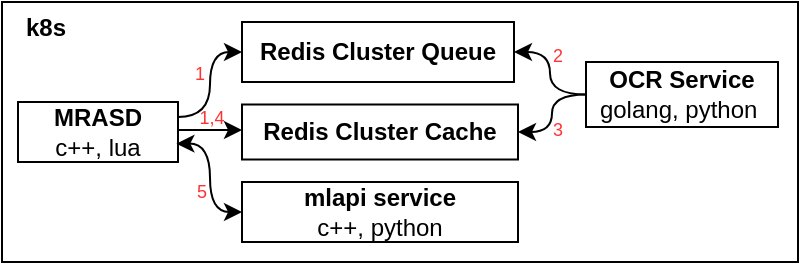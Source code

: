 <mxfile version="14.7.6" type="google"><diagram id="E8y6HFSW5j8nDDWdLgjM" name="Page-1"><mxGraphModel dx="931" dy="492" grid="1" gridSize="10" guides="1" tooltips="1" connect="1" arrows="1" fold="1" page="1" pageScale="1" pageWidth="827" pageHeight="1169" math="0" shadow="0"><root><mxCell id="0"/><mxCell id="1" parent="0"/><mxCell id="yn3YpoKrMr5488y4H-U7-1" value="" style="rounded=0;whiteSpace=wrap;html=1;" vertex="1" parent="1"><mxGeometry x="12" y="60" width="398" height="130" as="geometry"/></mxCell><mxCell id="_2hI_6uMqnljbta71sp--1" value="&lt;b&gt;MRASD&lt;/b&gt;&lt;br&gt;c++, lua" style="rounded=0;whiteSpace=wrap;html=1;" parent="1" vertex="1"><mxGeometry x="20" y="110" width="80" height="30" as="geometry"/></mxCell><mxCell id="_2hI_6uMqnljbta71sp--4" value="&lt;b&gt;Redis Cluster Queue&lt;br&gt;&lt;/b&gt;" style="rounded=0;whiteSpace=wrap;html=1;" parent="1" vertex="1"><mxGeometry x="132" y="70" width="136" height="30" as="geometry"/></mxCell><mxCell id="_2hI_6uMqnljbta71sp--5" value="" style="endArrow=classic;html=1;entryX=1;entryY=0.5;entryDx=0;entryDy=0;exitX=0;exitY=0.5;exitDx=0;exitDy=0;edgeStyle=orthogonalEdgeStyle;curved=1;" parent="1" source="_2hI_6uMqnljbta71sp--6" target="_2hI_6uMqnljbta71sp--4" edge="1"><mxGeometry width="50" height="50" relative="1" as="geometry"><mxPoint x="304" y="173" as="sourcePoint"/><mxPoint x="434" y="163" as="targetPoint"/></mxGeometry></mxCell><mxCell id="_2hI_6uMqnljbta71sp--6" value="&lt;b&gt;OCR Service&lt;/b&gt;&lt;br&gt;golang, python&amp;nbsp;" style="rounded=0;whiteSpace=wrap;html=1;" parent="1" vertex="1"><mxGeometry x="304" y="90" width="96" height="32.5" as="geometry"/></mxCell><mxCell id="_2hI_6uMqnljbta71sp--8" value="&lt;b&gt;Redis Cluster Cache&lt;/b&gt;" style="rounded=0;whiteSpace=wrap;html=1;" parent="1" vertex="1"><mxGeometry x="132" y="111.25" width="138" height="27.5" as="geometry"/></mxCell><mxCell id="_2hI_6uMqnljbta71sp--10" value="" style="endArrow=classic;html=1;entryX=0;entryY=0.5;entryDx=0;entryDy=0;" parent="1" edge="1"><mxGeometry width="50" height="50" relative="1" as="geometry"><mxPoint x="100" y="124" as="sourcePoint"/><mxPoint x="132" y="124" as="targetPoint"/></mxGeometry></mxCell><mxCell id="_2hI_6uMqnljbta71sp--11" value="&lt;b&gt;mlapi service&lt;/b&gt;&lt;br&gt;c++, python" style="rounded=0;whiteSpace=wrap;html=1;" parent="1" vertex="1"><mxGeometry x="132" y="150" width="138" height="30" as="geometry"/></mxCell><mxCell id="_2hI_6uMqnljbta71sp--17" value="" style="endArrow=classic;html=1;exitX=1;exitY=0.25;exitDx=0;exitDy=0;entryX=0;entryY=0.5;entryDx=0;entryDy=0;edgeStyle=orthogonalEdgeStyle;curved=1;" parent="1" source="_2hI_6uMqnljbta71sp--1" target="_2hI_6uMqnljbta71sp--4" edge="1"><mxGeometry width="50" height="50" relative="1" as="geometry"><mxPoint x="70" y="230" as="sourcePoint"/><mxPoint x="120" y="180" as="targetPoint"/></mxGeometry></mxCell><mxCell id="_2hI_6uMqnljbta71sp--18" value="" style="endArrow=classic;startArrow=classic;html=1;entryX=0.99;entryY=0.694;entryDx=0;entryDy=0;entryPerimeter=0;exitX=0;exitY=0.5;exitDx=0;exitDy=0;edgeStyle=orthogonalEdgeStyle;curved=1;" parent="1" source="_2hI_6uMqnljbta71sp--11" target="_2hI_6uMqnljbta71sp--1" edge="1"><mxGeometry width="50" height="50" relative="1" as="geometry"><mxPoint x="140" y="190" as="sourcePoint"/><mxPoint x="190" y="140" as="targetPoint"/></mxGeometry></mxCell><mxCell id="_2hI_6uMqnljbta71sp--20" value="" style="endArrow=classic;html=1;exitX=0;exitY=0.5;exitDx=0;exitDy=0;entryX=1;entryY=0.5;entryDx=0;entryDy=0;edgeStyle=orthogonalEdgeStyle;curved=1;" parent="1" source="_2hI_6uMqnljbta71sp--6" target="_2hI_6uMqnljbta71sp--8" edge="1"><mxGeometry width="50" height="50" relative="1" as="geometry"><mxPoint x="340" y="190" as="sourcePoint"/><mxPoint x="390" y="140" as="targetPoint"/></mxGeometry></mxCell><mxCell id="_2hI_6uMqnljbta71sp--21" value="&lt;font color=&quot;#ff3333&quot; style=&quot;font-size: 9px&quot;&gt;1&lt;/font&gt;" style="text;html=1;strokeColor=none;fillColor=none;align=center;verticalAlign=middle;whiteSpace=wrap;rounded=0;" parent="1" vertex="1"><mxGeometry x="101" y="90" width="20" height="10" as="geometry"/></mxCell><mxCell id="_2hI_6uMqnljbta71sp--22" value="&lt;font color=&quot;#ff3333&quot; style=&quot;font-size: 9px&quot;&gt;2&lt;/font&gt;" style="text;html=1;strokeColor=none;fillColor=none;align=center;verticalAlign=middle;whiteSpace=wrap;rounded=0;" parent="1" vertex="1"><mxGeometry x="280" y="81" width="20" height="10" as="geometry"/></mxCell><mxCell id="_2hI_6uMqnljbta71sp--23" value="&lt;font color=&quot;#ff3333&quot; style=&quot;font-size: 9px&quot;&gt;3&lt;/font&gt;" style="text;html=1;strokeColor=none;fillColor=none;align=center;verticalAlign=middle;whiteSpace=wrap;rounded=0;" parent="1" vertex="1"><mxGeometry x="280" y="118" width="20" height="10" as="geometry"/></mxCell><mxCell id="_2hI_6uMqnljbta71sp--24" value="&lt;font color=&quot;#ff3333&quot; style=&quot;font-size: 9px&quot;&gt;1,4&lt;/font&gt;" style="text;html=1;strokeColor=none;fillColor=none;align=center;verticalAlign=middle;whiteSpace=wrap;rounded=0;" parent="1" vertex="1"><mxGeometry x="107" y="112.25" width="20" height="10" as="geometry"/></mxCell><mxCell id="_2hI_6uMqnljbta71sp--25" value="&lt;font color=&quot;#ff3333&quot; style=&quot;font-size: 9px&quot;&gt;5&lt;/font&gt;" style="text;html=1;strokeColor=none;fillColor=none;align=center;verticalAlign=middle;whiteSpace=wrap;rounded=0;" parent="1" vertex="1"><mxGeometry x="102" y="149" width="20" height="10" as="geometry"/></mxCell><mxCell id="yn3YpoKrMr5488y4H-U7-2" value="&lt;b&gt;k8s&lt;/b&gt;" style="text;html=1;strokeColor=none;fillColor=none;align=center;verticalAlign=middle;whiteSpace=wrap;rounded=0;" vertex="1" parent="1"><mxGeometry x="14" y="63" width="40" height="20" as="geometry"/></mxCell></root></mxGraphModel></diagram></mxfile>